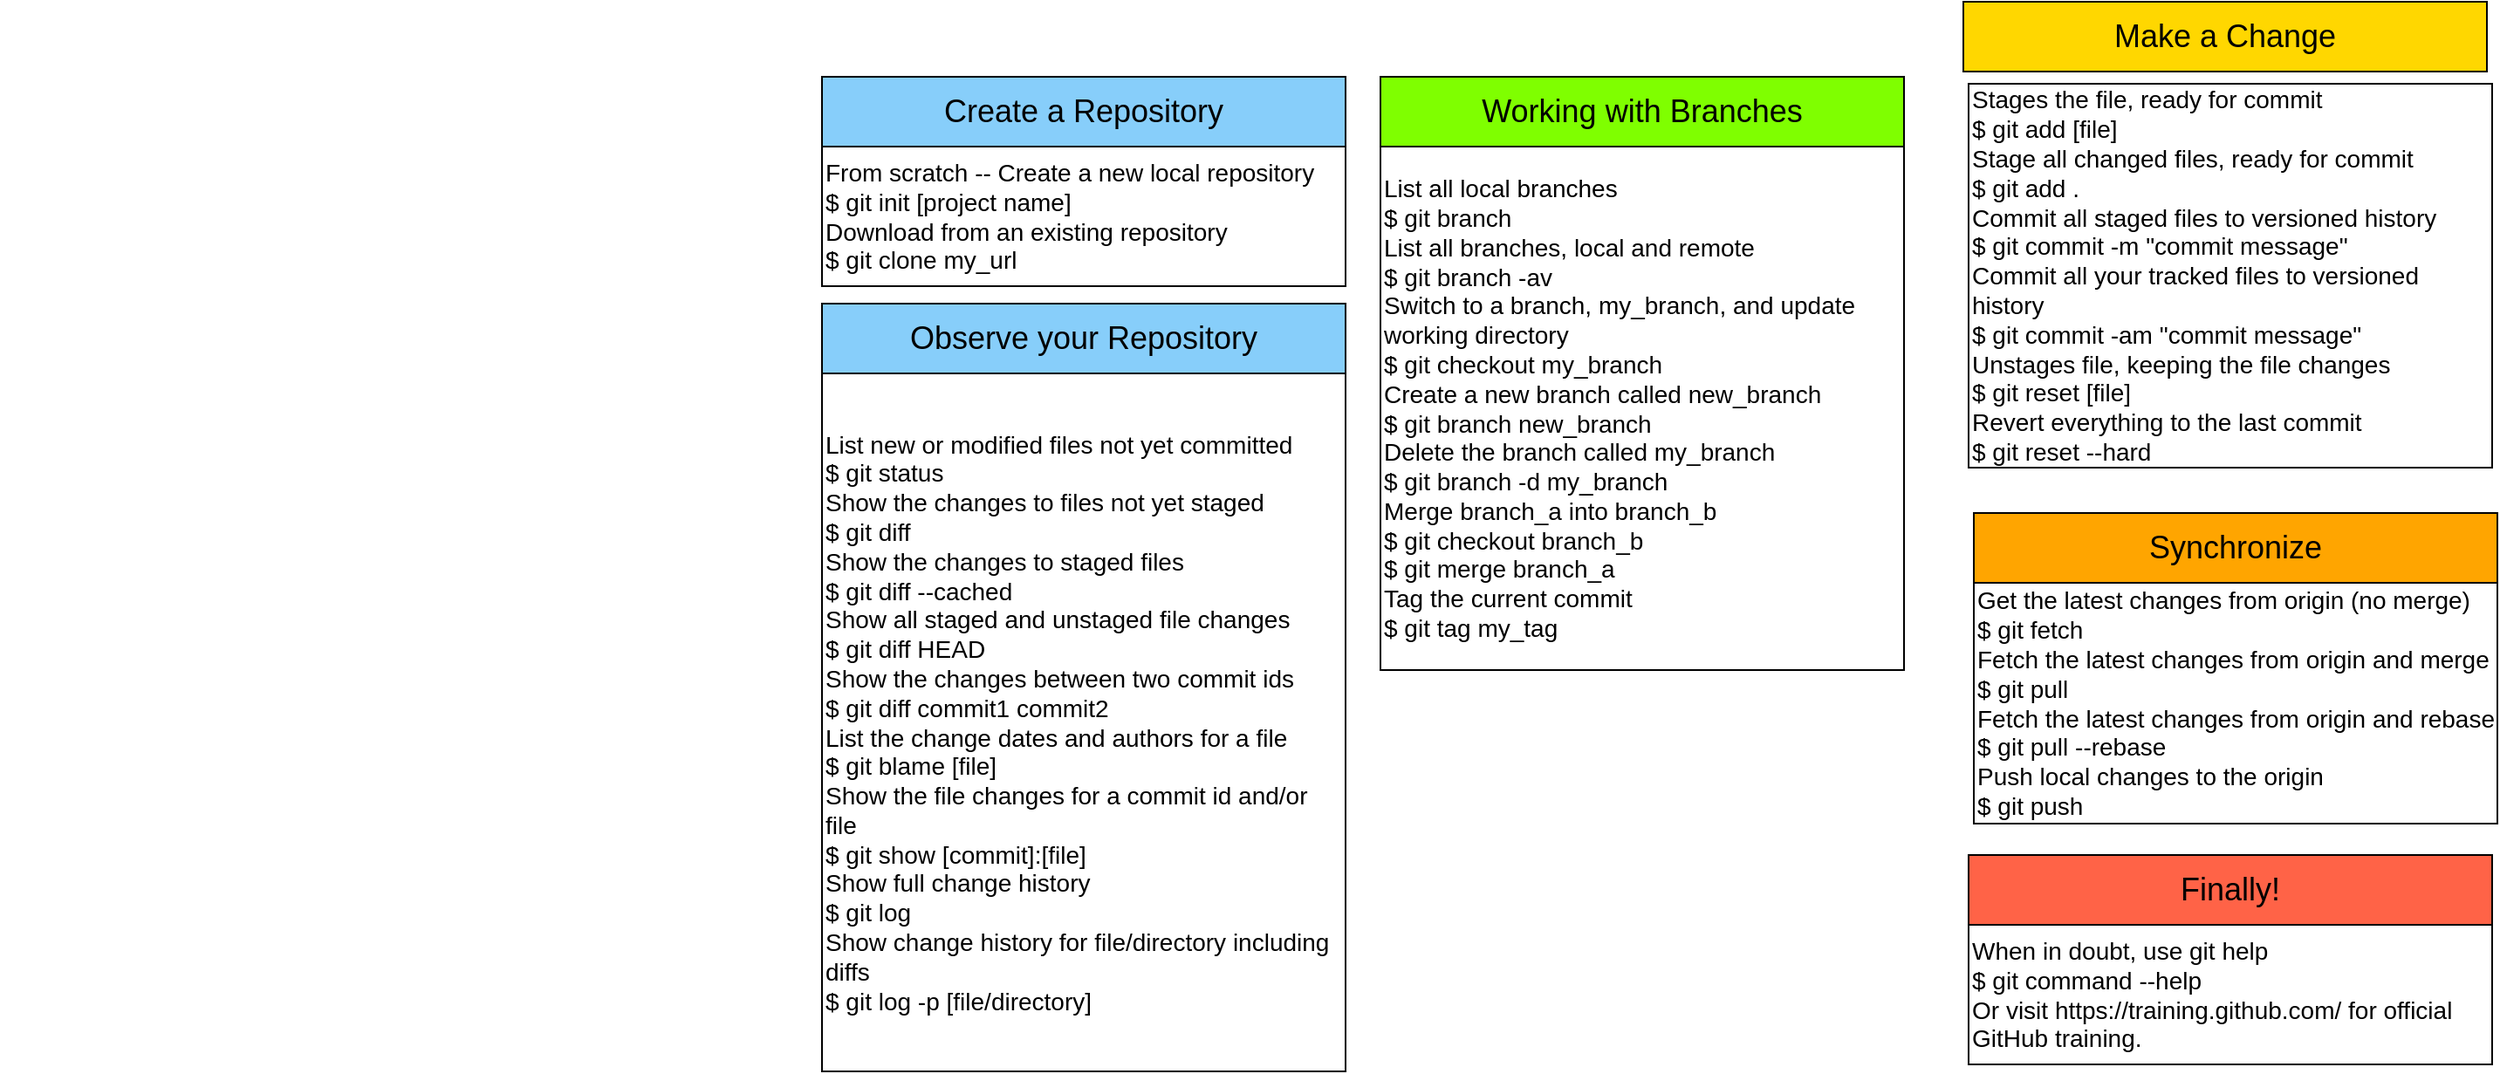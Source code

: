 <mxfile version="24.6.4" type="device">
  <diagram name="Page-1" id="2U8KniABDTVUWfv4WbzC">
    <mxGraphModel dx="1124" dy="828" grid="0" gridSize="10" guides="1" tooltips="1" connect="1" arrows="1" fold="1" page="0" pageScale="1" pageWidth="850" pageHeight="1100" background="#ffffff" math="0" shadow="0">
      <root>
        <mxCell id="0" />
        <mxCell id="1" parent="0" />
        <mxCell id="5" value="" style="edgeStyle=orthogonalEdgeStyle;rounded=0;orthogonalLoop=1;jettySize=auto;html=1;endArrow=block;endFill=1;strokeColor=#000000;" vertex="1" parent="1" target="3">
          <mxGeometry relative="1" as="geometry">
            <mxPoint x="-507" y="104" as="sourcePoint" />
            <mxPoint x="-297" y="-16" as="offset" />
          </mxGeometry>
        </mxCell>
        <mxCell id="6" value="" style="edgeStyle=orthogonalEdgeStyle;rounded=0;orthogonalLoop=1;jettySize=auto;html=1;endArrow=block;endFill=1;strokeColor=#000000;" vertex="1" parent="1" target="4">
          <mxGeometry relative="1" as="geometry">
            <mxPoint x="-507" y="224" as="sourcePoint" />
            <mxPoint x="-297" y="-16" as="offset" />
          </mxGeometry>
        </mxCell>
        <mxCell id="7" value="" style="edgeStyle=orthogonalEdgeStyle;rounded=0;orthogonalLoop=1;jettySize=auto;html=1;endArrow=block;endFill=1;strokeColor=#000000;" vertex="1" parent="1" source="4">
          <mxGeometry relative="1" as="geometry">
            <mxPoint x="-507" y="224" as="targetPoint" />
            <mxPoint x="-297" y="-16" as="offset" />
          </mxGeometry>
        </mxCell>
        <mxCell id="8" value="" style="edgeStyle=orthogonalEdgeStyle;rounded=0;orthogonalLoop=1;jettySize=auto;html=1;endArrow=block;endFill=1;strokeColor=#000000;" vertex="1" parent="1" source="3">
          <mxGeometry relative="1" as="geometry">
            <mxPoint x="-507" y="104" as="targetPoint" />
            <mxPoint x="-297" y="-16" as="offset" />
          </mxGeometry>
        </mxCell>
        <mxCell id="PnyW25L8B6Tp1Juihkk--32" value="Create a Repository" style="rounded=0;whiteSpace=wrap;html=1;strokeColor=#000000;fillColor=#87CEFA;align=center;fontSize=18;fontColor=#000000;" vertex="1" parent="1">
          <mxGeometry x="173" y="24" width="300" height="40" as="geometry" />
        </mxCell>
        <mxCell id="PnyW25L8B6Tp1Juihkk--33" value="From scratch -- Create a new local repository&#xa;$ git init [project name]&#xa;Download from an existing repository&#xa;$ git clone my_url" style="rounded=0;whiteSpace=wrap;html=1;strokeColor=#000000;fillColor=#FFFFFF;align=left;fontSize=14;fontColor=#000000;" vertex="1" parent="1">
          <mxGeometry x="173" y="64" width="300" height="80" as="geometry" />
        </mxCell>
        <mxCell id="PnyW25L8B6Tp1Juihkk--34" value="Observe your Repository" style="rounded=0;whiteSpace=wrap;html=1;strokeColor=#000000;fillColor=#87CEFA;align=center;fontSize=18;fontColor=#000000;" vertex="1" parent="1">
          <mxGeometry x="173" y="154" width="300" height="40" as="geometry" />
        </mxCell>
        <mxCell id="PnyW25L8B6Tp1Juihkk--35" value="List new or modified files not yet committed&#xa;$ git status&#xa;Show the changes to files not yet staged&#xa;$ git diff&#xa;Show the changes to staged files&#xa;$ git diff --cached&#xa;Show all staged and unstaged file changes&#xa;$ git diff HEAD&#xa;Show the changes between two commit ids&#xa;$ git diff commit1 commit2&#xa;List the change dates and authors for a file&#xa;$ git blame [file]&#xa;Show the file changes for a commit id and/or file&#xa;$ git show [commit]:[file]&#xa;Show full change history&#xa;$ git log&#xa;Show change history for file/directory including diffs&#xa;$ git log -p [file/directory]" style="rounded=0;whiteSpace=wrap;html=1;strokeColor=#000000;fillColor=#FFFFFF;align=left;fontSize=14;fontColor=#000000;" vertex="1" parent="1">
          <mxGeometry x="173" y="194" width="300" height="400" as="geometry" />
        </mxCell>
        <mxCell id="PnyW25L8B6Tp1Juihkk--36" value="Working with Branches" style="rounded=0;whiteSpace=wrap;html=1;strokeColor=#000000;fillColor=#7FFF00;align=center;fontSize=18;fontColor=#000000;" vertex="1" parent="1">
          <mxGeometry x="493" y="24" width="300" height="40" as="geometry" />
        </mxCell>
        <mxCell id="PnyW25L8B6Tp1Juihkk--37" value="List all local branches&#xa;$ git branch&#xa;List all branches, local and remote&#xa;$ git branch -av&#xa;Switch to a branch, my_branch, and update working directory&#xa;$ git checkout my_branch&#xa;Create a new branch called new_branch&#xa;$ git branch new_branch&#xa;Delete the branch called my_branch&#xa;$ git branch -d my_branch&#xa;Merge branch_a into branch_b&#xa;$ git checkout branch_b&#xa;$ git merge branch_a&#xa;Tag the current commit&#xa;$ git tag my_tag" style="rounded=0;whiteSpace=wrap;html=1;strokeColor=#000000;fillColor=#FFFFFF;align=left;fontSize=14;fontColor=#000000;" vertex="1" parent="1">
          <mxGeometry x="493" y="64" width="300" height="300" as="geometry" />
        </mxCell>
        <mxCell id="PnyW25L8B6Tp1Juihkk--38" value="Make a Change" style="rounded=0;whiteSpace=wrap;html=1;strokeColor=#000000;fillColor=#FFD700;align=center;fontSize=18;fontColor=#000000;" vertex="1" parent="1">
          <mxGeometry x="827" y="-19" width="300" height="40" as="geometry" />
        </mxCell>
        <mxCell id="PnyW25L8B6Tp1Juihkk--39" value="Stages the file, ready for commit&#xa;$ git add [file]&#xa;Stage all changed files, ready for commit&#xa;$ git add .&#xa;Commit all staged files to versioned history&#xa;$ git commit -m &quot;commit message&quot;&#xa;Commit all your tracked files to versioned history&#xa;$ git commit -am &quot;commit message&quot;&#xa;Unstages file, keeping the file changes&#xa;$ git reset [file]&#xa;Revert everything to the last commit&#xa;$ git reset --hard" style="rounded=0;whiteSpace=wrap;html=1;strokeColor=#000000;fillColor=#FFFFFF;align=left;fontSize=14;fontColor=#000000;" vertex="1" parent="1">
          <mxGeometry x="830" y="28" width="300" height="220" as="geometry" />
        </mxCell>
        <mxCell id="PnyW25L8B6Tp1Juihkk--40" value="Synchronize" style="rounded=0;whiteSpace=wrap;html=1;strokeColor=#000000;fillColor=#FFA500;align=center;fontSize=18;fontColor=#000000;" vertex="1" parent="1">
          <mxGeometry x="833" y="274" width="300" height="40" as="geometry" />
        </mxCell>
        <mxCell id="PnyW25L8B6Tp1Juihkk--41" value="Get the latest changes from origin (no merge)&#xa;$ git fetch&#xa;Fetch the latest changes from origin and merge&#xa;$ git pull&#xa;Fetch the latest changes from origin and rebase&#xa;$ git pull --rebase&#xa;Push local changes to the origin&#xa;$ git push" style="rounded=0;whiteSpace=wrap;html=1;strokeColor=#000000;fillColor=#FFFFFF;align=left;fontSize=14;fontColor=#000000;" vertex="1" parent="1">
          <mxGeometry x="833" y="314" width="300" height="138" as="geometry" />
        </mxCell>
        <mxCell id="PnyW25L8B6Tp1Juihkk--42" value="Finally!" style="rounded=0;whiteSpace=wrap;html=1;strokeColor=#000000;fillColor=#FF6347;align=center;fontSize=18;fontColor=#000000;" vertex="1" parent="1">
          <mxGeometry x="830" y="470" width="300" height="40" as="geometry" />
        </mxCell>
        <mxCell id="PnyW25L8B6Tp1Juihkk--43" value="When in doubt, use git help&#xa;$ git command --help&#xa;Or visit https://training.github.com/ for official GitHub training." style="rounded=0;whiteSpace=wrap;html=1;strokeColor=#000000;fillColor=#FFFFFF;align=left;fontSize=14;fontColor=#000000;" vertex="1" parent="1">
          <mxGeometry x="830" y="510" width="300" height="80" as="geometry" />
        </mxCell>
      </root>
    </mxGraphModel>
  </diagram>
</mxfile>
